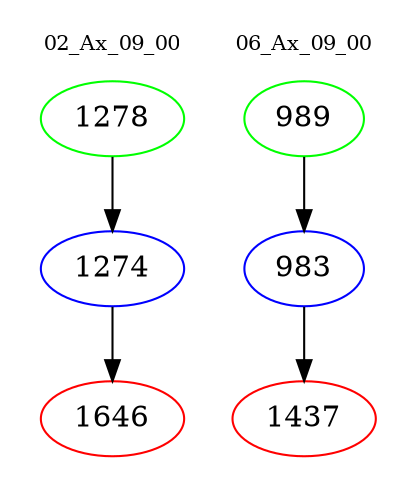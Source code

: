 digraph{
subgraph cluster_0 {
color = white
label = "02_Ax_09_00";
fontsize=10;
T0_1278 [label="1278", color="green"]
T0_1278 -> T0_1274 [color="black"]
T0_1274 [label="1274", color="blue"]
T0_1274 -> T0_1646 [color="black"]
T0_1646 [label="1646", color="red"]
}
subgraph cluster_1 {
color = white
label = "06_Ax_09_00";
fontsize=10;
T1_989 [label="989", color="green"]
T1_989 -> T1_983 [color="black"]
T1_983 [label="983", color="blue"]
T1_983 -> T1_1437 [color="black"]
T1_1437 [label="1437", color="red"]
}
}
